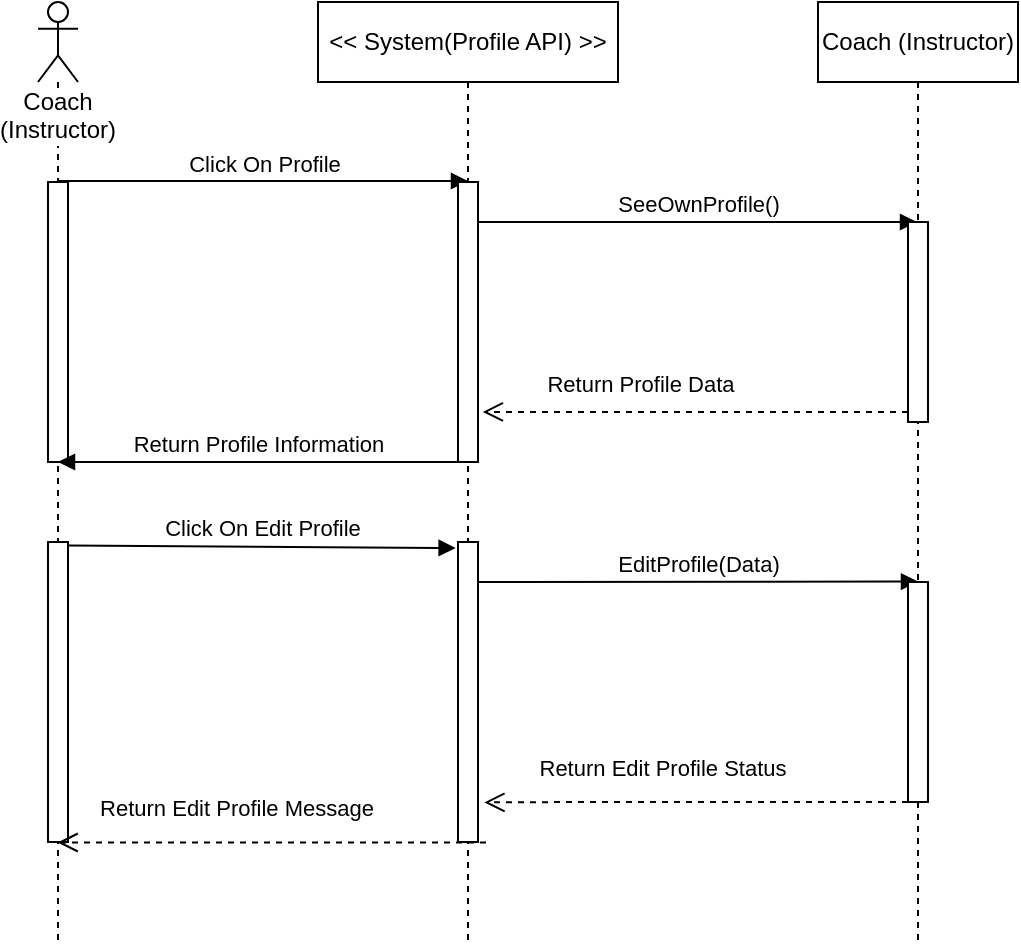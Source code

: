 <mxfile version="12.3.8" type="github" pages="1">
  <diagram id="NeXGAicKA5M1p0lkmtBq" name="Page-1">
    <mxGraphModel dx="1038" dy="548" grid="1" gridSize="10" guides="1" tooltips="1" connect="1" arrows="1" fold="1" page="1" pageScale="1" pageWidth="850" pageHeight="1100" math="0" shadow="0">
      <root>
        <mxCell id="0"/>
        <mxCell id="1" parent="0"/>
        <mxCell id="diniEmlQszHzwRYnbZM4-49" value="Coach (Instructor)" style="shape=umlLifeline;participant=umlActor;perimeter=lifelinePerimeter;whiteSpace=wrap;html=1;container=1;collapsible=0;recursiveResize=0;verticalAlign=top;spacingTop=36;labelBackgroundColor=#ffffff;outlineConnect=0;" parent="1" vertex="1">
          <mxGeometry x="110" y="70" width="20" height="470" as="geometry"/>
        </mxCell>
        <mxCell id="diniEmlQszHzwRYnbZM4-52" value="" style="html=1;points=[];perimeter=orthogonalPerimeter;" parent="diniEmlQszHzwRYnbZM4-49" vertex="1">
          <mxGeometry x="5" y="90" width="10" height="140" as="geometry"/>
        </mxCell>
        <mxCell id="diniEmlQszHzwRYnbZM4-62" value="" style="html=1;points=[];perimeter=orthogonalPerimeter;" parent="diniEmlQszHzwRYnbZM4-49" vertex="1">
          <mxGeometry x="5" y="270" width="10" height="150" as="geometry"/>
        </mxCell>
        <mxCell id="diniEmlQszHzwRYnbZM4-50" value="&amp;lt;&amp;lt; System(Profile API) &amp;gt;&amp;gt;" style="shape=umlLifeline;perimeter=lifelinePerimeter;whiteSpace=wrap;html=1;container=1;collapsible=0;recursiveResize=0;outlineConnect=0;" parent="1" vertex="1">
          <mxGeometry x="250" y="70" width="150" height="470" as="geometry"/>
        </mxCell>
        <mxCell id="diniEmlQszHzwRYnbZM4-55" value="Click On Profile" style="html=1;verticalAlign=bottom;endArrow=block;" parent="diniEmlQszHzwRYnbZM4-50" source="diniEmlQszHzwRYnbZM4-49" edge="1">
          <mxGeometry width="80" relative="1" as="geometry">
            <mxPoint x="-5" y="89.5" as="sourcePoint"/>
            <mxPoint x="75" y="89.5" as="targetPoint"/>
          </mxGeometry>
        </mxCell>
        <mxCell id="diniEmlQszHzwRYnbZM4-56" value="" style="html=1;points=[];perimeter=orthogonalPerimeter;" parent="diniEmlQszHzwRYnbZM4-50" vertex="1">
          <mxGeometry x="70" y="90" width="10" height="140" as="geometry"/>
        </mxCell>
        <mxCell id="diniEmlQszHzwRYnbZM4-57" value="SeeOwnProfile()" style="html=1;verticalAlign=bottom;endArrow=block;" parent="diniEmlQszHzwRYnbZM4-50" target="diniEmlQszHzwRYnbZM4-51" edge="1">
          <mxGeometry width="80" relative="1" as="geometry">
            <mxPoint x="80" y="110" as="sourcePoint"/>
            <mxPoint x="160" y="110" as="targetPoint"/>
          </mxGeometry>
        </mxCell>
        <mxCell id="diniEmlQszHzwRYnbZM4-63" value="" style="html=1;points=[];perimeter=orthogonalPerimeter;" parent="diniEmlQszHzwRYnbZM4-50" vertex="1">
          <mxGeometry x="70" y="270" width="10" height="150" as="geometry"/>
        </mxCell>
        <mxCell id="diniEmlQszHzwRYnbZM4-66" value="EditProfile(Data)" style="html=1;verticalAlign=bottom;endArrow=block;entryX=0.5;entryY=-0.002;entryDx=0;entryDy=0;entryPerimeter=0;" parent="diniEmlQszHzwRYnbZM4-50" target="diniEmlQszHzwRYnbZM4-64" edge="1">
          <mxGeometry width="80" relative="1" as="geometry">
            <mxPoint x="80" y="290" as="sourcePoint"/>
            <mxPoint x="160" y="290" as="targetPoint"/>
          </mxGeometry>
        </mxCell>
        <mxCell id="diniEmlQszHzwRYnbZM4-51" value="Coach (Instructor)" style="shape=umlLifeline;perimeter=lifelinePerimeter;whiteSpace=wrap;html=1;container=1;collapsible=0;recursiveResize=0;outlineConnect=0;" parent="1" vertex="1">
          <mxGeometry x="500" y="70" width="100" height="470" as="geometry"/>
        </mxCell>
        <mxCell id="diniEmlQszHzwRYnbZM4-58" value="" style="html=1;points=[];perimeter=orthogonalPerimeter;" parent="diniEmlQszHzwRYnbZM4-51" vertex="1">
          <mxGeometry x="45" y="110" width="10" height="100" as="geometry"/>
        </mxCell>
        <mxCell id="diniEmlQszHzwRYnbZM4-64" value="" style="html=1;points=[];perimeter=orthogonalPerimeter;" parent="diniEmlQszHzwRYnbZM4-51" vertex="1">
          <mxGeometry x="45" y="290" width="10" height="110" as="geometry"/>
        </mxCell>
        <mxCell id="diniEmlQszHzwRYnbZM4-61" value="Return Profile Data" style="html=1;verticalAlign=bottom;endArrow=open;dashed=1;endSize=8;entryX=1.24;entryY=0.821;entryDx=0;entryDy=0;entryPerimeter=0;" parent="1" source="diniEmlQszHzwRYnbZM4-58" target="diniEmlQszHzwRYnbZM4-56" edge="1">
          <mxGeometry x="0.263" y="-5" relative="1" as="geometry">
            <mxPoint x="530" y="280" as="sourcePoint"/>
            <mxPoint x="350" y="275" as="targetPoint"/>
            <mxPoint as="offset"/>
          </mxGeometry>
        </mxCell>
        <mxCell id="diniEmlQszHzwRYnbZM4-65" value="Click On Edit Profile" style="html=1;verticalAlign=bottom;endArrow=block;exitX=1.02;exitY=0.012;exitDx=0;exitDy=0;exitPerimeter=0;entryX=-0.12;entryY=0.02;entryDx=0;entryDy=0;entryPerimeter=0;" parent="1" source="diniEmlQszHzwRYnbZM4-62" target="diniEmlQszHzwRYnbZM4-63" edge="1">
          <mxGeometry width="80" relative="1" as="geometry">
            <mxPoint x="160" y="350" as="sourcePoint"/>
            <mxPoint x="240" y="350" as="targetPoint"/>
          </mxGeometry>
        </mxCell>
        <mxCell id="diniEmlQszHzwRYnbZM4-67" value="Return Edit Profile Status" style="html=1;verticalAlign=bottom;endArrow=open;dashed=1;endSize=8;entryX=1.32;entryY=0.868;entryDx=0;entryDy=0;entryPerimeter=0;" parent="1" source="diniEmlQszHzwRYnbZM4-64" target="diniEmlQszHzwRYnbZM4-63" edge="1">
          <mxGeometry x="0.167" y="-8" relative="1" as="geometry">
            <mxPoint x="550" y="459.96" as="sourcePoint"/>
            <mxPoint x="330" y="488" as="targetPoint"/>
            <mxPoint as="offset"/>
            <Array as="points">
              <mxPoint x="430" y="470"/>
              <mxPoint x="380" y="470"/>
            </Array>
          </mxGeometry>
        </mxCell>
        <mxCell id="diniEmlQszHzwRYnbZM4-68" value="Return Edit Profile Message" style="html=1;verticalAlign=bottom;endArrow=open;dashed=1;endSize=8;entryX=1.08;entryY=0.985;entryDx=0;entryDy=0;entryPerimeter=0;" parent="1" edge="1">
          <mxGeometry x="0.167" y="-8" relative="1" as="geometry">
            <mxPoint x="334" y="490.25" as="sourcePoint"/>
            <mxPoint x="119.8" y="490.25" as="targetPoint"/>
            <mxPoint as="offset"/>
          </mxGeometry>
        </mxCell>
        <mxCell id="bD23n69aiosnQNnkbyef-1" value="Return Profile Information" style="html=1;verticalAlign=bottom;endArrow=block;exitX=0;exitY=1;exitDx=0;exitDy=0;exitPerimeter=0;entryX=0.5;entryY=1;entryDx=0;entryDy=0;entryPerimeter=0;" edge="1" parent="1" source="diniEmlQszHzwRYnbZM4-56" target="diniEmlQszHzwRYnbZM4-52">
          <mxGeometry width="80" relative="1" as="geometry">
            <mxPoint x="160" y="270" as="sourcePoint"/>
            <mxPoint x="130" y="300" as="targetPoint"/>
          </mxGeometry>
        </mxCell>
      </root>
    </mxGraphModel>
  </diagram>
</mxfile>
